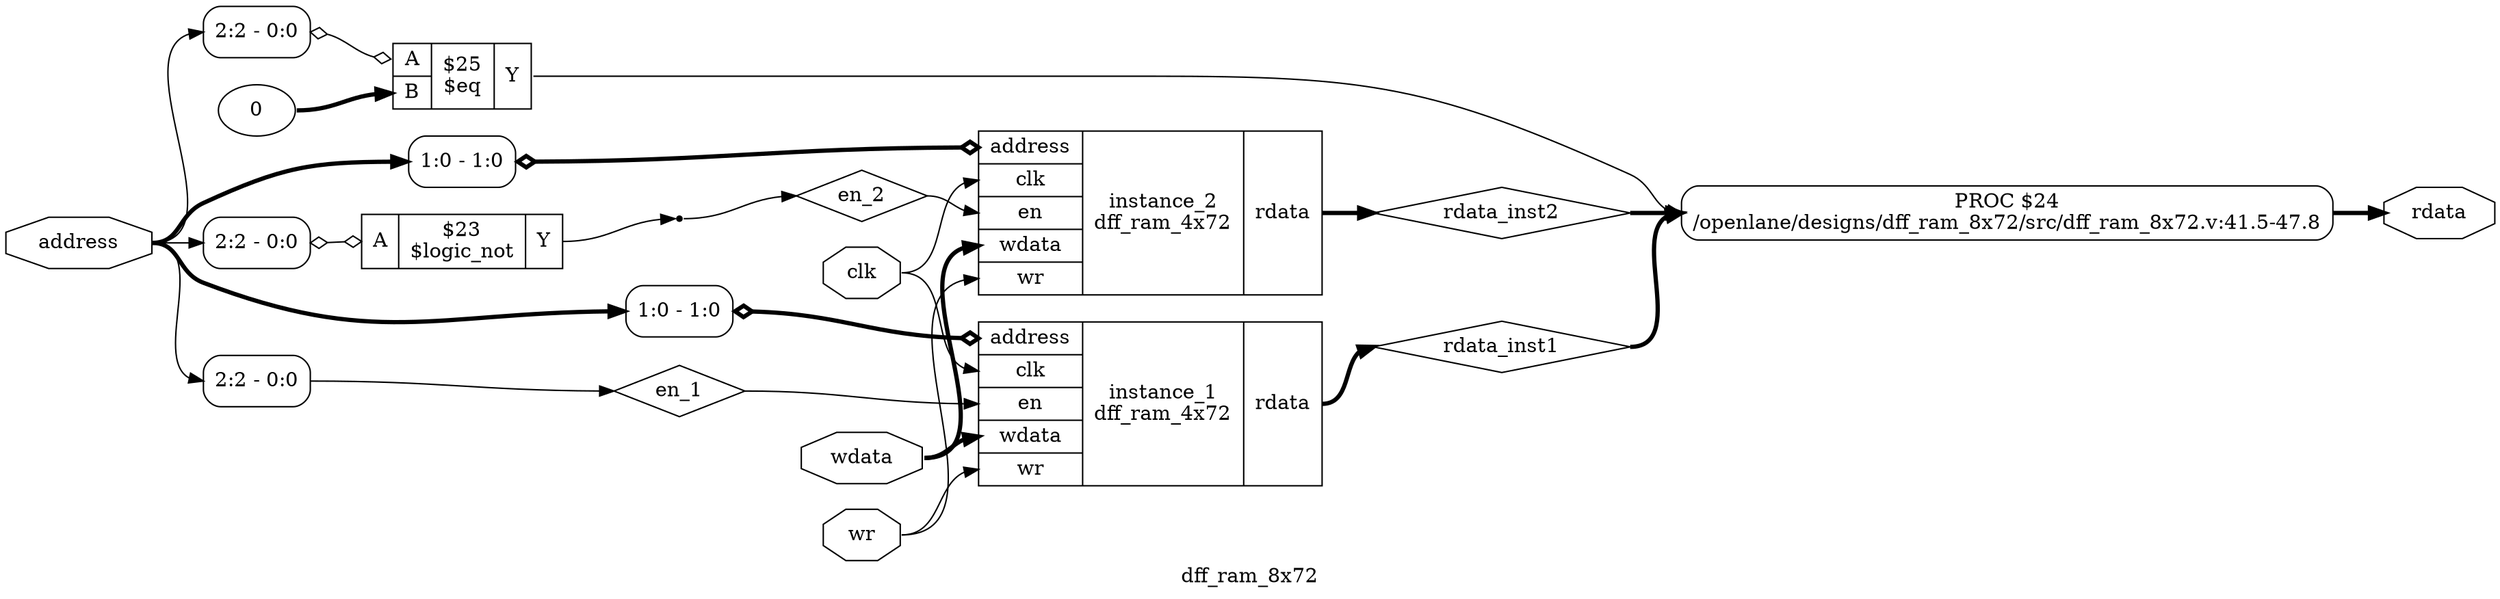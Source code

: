 digraph "dff_ram_8x72" {
label="dff_ram_8x72";
rankdir="LR";
remincross=true;
n5 [ shape=diamond, label="en_2", color="black", fontcolor="black" ];
n6 [ shape=diamond, label="en_1", color="black", fontcolor="black" ];
n7 [ shape=diamond, label="rdata_inst2", color="black", fontcolor="black" ];
n8 [ shape=diamond, label="rdata_inst1", color="black", fontcolor="black" ];
n9 [ shape=octagon, label="rdata", color="black", fontcolor="black" ];
n10 [ shape=octagon, label="wdata", color="black", fontcolor="black" ];
n11 [ shape=octagon, label="address", color="black", fontcolor="black" ];
n12 [ shape=octagon, label="wr", color="black", fontcolor="black" ];
n13 [ shape=octagon, label="clk", color="black", fontcolor="black" ];
v0 [ label="0" ];
c17 [ shape=record, label="{{<p14> A|<p15> B}|$25\n$eq|{<p16> Y}}",  ];
x1 [ shape=record, style=rounded, label="<s0> 2:2 - 0:0 ", color="black", fontcolor="black" ];
x1:e -> c17:p14:w [arrowhead=odiamond, arrowtail=odiamond, dir=both, color="black", fontcolor="black", label=""];
c19 [ shape=record, label="{{<p11> address|<p13> clk|<p18> en|<p10> wdata|<p12> wr}|instance_2\ndff_ram_4x72|{<p9> rdata}}",  ];
x2 [ shape=record, style=rounded, label="<s0> 1:0 - 1:0 ", color="black", fontcolor="black" ];
x2:e -> c19:p11:w [arrowhead=odiamond, arrowtail=odiamond, dir=both, color="black", fontcolor="black", style="setlinewidth(3)", label=""];
c20 [ shape=record, label="{{<p11> address|<p13> clk|<p18> en|<p10> wdata|<p12> wr}|instance_1\ndff_ram_4x72|{<p9> rdata}}",  ];
x3 [ shape=record, style=rounded, label="<s0> 1:0 - 1:0 ", color="black", fontcolor="black" ];
x3:e -> c20:p11:w [arrowhead=odiamond, arrowtail=odiamond, dir=both, color="black", fontcolor="black", style="setlinewidth(3)", label=""];
c21 [ shape=record, label="{{<p14> A}|$23\n$logic_not|{<p16> Y}}",  ];
x4 [ shape=record, style=rounded, label="<s0> 2:2 - 0:0 ", color="black", fontcolor="black" ];
x4:e -> c21:p14:w [arrowhead=odiamond, arrowtail=odiamond, dir=both, color="black", fontcolor="black", label=""];
p5 [shape=box, style=rounded, label="PROC $24\n/openlane/designs/dff_ram_8x72/src/dff_ram_8x72.v:41.5-47.8"];
x6 [ shape=record, style=rounded, label="<s0> 2:2 - 0:0 ", color="black", fontcolor="black" ];
x7 [shape=point, ];
n10:e -> c19:p10:w [color="black", fontcolor="black", style="setlinewidth(3)", label=""];
n10:e -> c20:p10:w [color="black", fontcolor="black", style="setlinewidth(3)", label=""];
n11:e -> x1:s0:w [color="black", fontcolor="black", label=""];
n11:e -> x2:s0:w [color="black", fontcolor="black", style="setlinewidth(3)", label=""];
n11:e -> x3:s0:w [color="black", fontcolor="black", style="setlinewidth(3)", label=""];
n11:e -> x4:s0:w [color="black", fontcolor="black", label=""];
n11:e -> x6:s0:w [color="black", fontcolor="black", label=""];
n12:e -> c19:p12:w [color="black", fontcolor="black", label=""];
n12:e -> c20:p12:w [color="black", fontcolor="black", label=""];
n13:e -> c19:p13:w [color="black", fontcolor="black", label=""];
n13:e -> c20:p13:w [color="black", fontcolor="black", label=""];
c17:p16:e -> p5:w [color="black", fontcolor="black", label=""];
c21:p16:e -> x7:w [color="black", fontcolor="black", label=""];
x7:e -> n5:w [color="black", fontcolor="black", label=""];
n5:e -> c19:p18:w [color="black", fontcolor="black", label=""];
x6:e -> n6:w [color="black", fontcolor="black", label=""];
n6:e -> c20:p18:w [color="black", fontcolor="black", label=""];
c19:p9:e -> n7:w [color="black", fontcolor="black", style="setlinewidth(3)", label=""];
n7:e -> p5:w [color="black", fontcolor="black", style="setlinewidth(3)", label=""];
c20:p9:e -> n8:w [color="black", fontcolor="black", style="setlinewidth(3)", label=""];
n8:e -> p5:w [color="black", fontcolor="black", style="setlinewidth(3)", label=""];
p5:e -> n9:w [color="black", fontcolor="black", style="setlinewidth(3)", label=""];
v0:e -> c17:p15:w [color="black", fontcolor="black", style="setlinewidth(3)", label=""];
}
